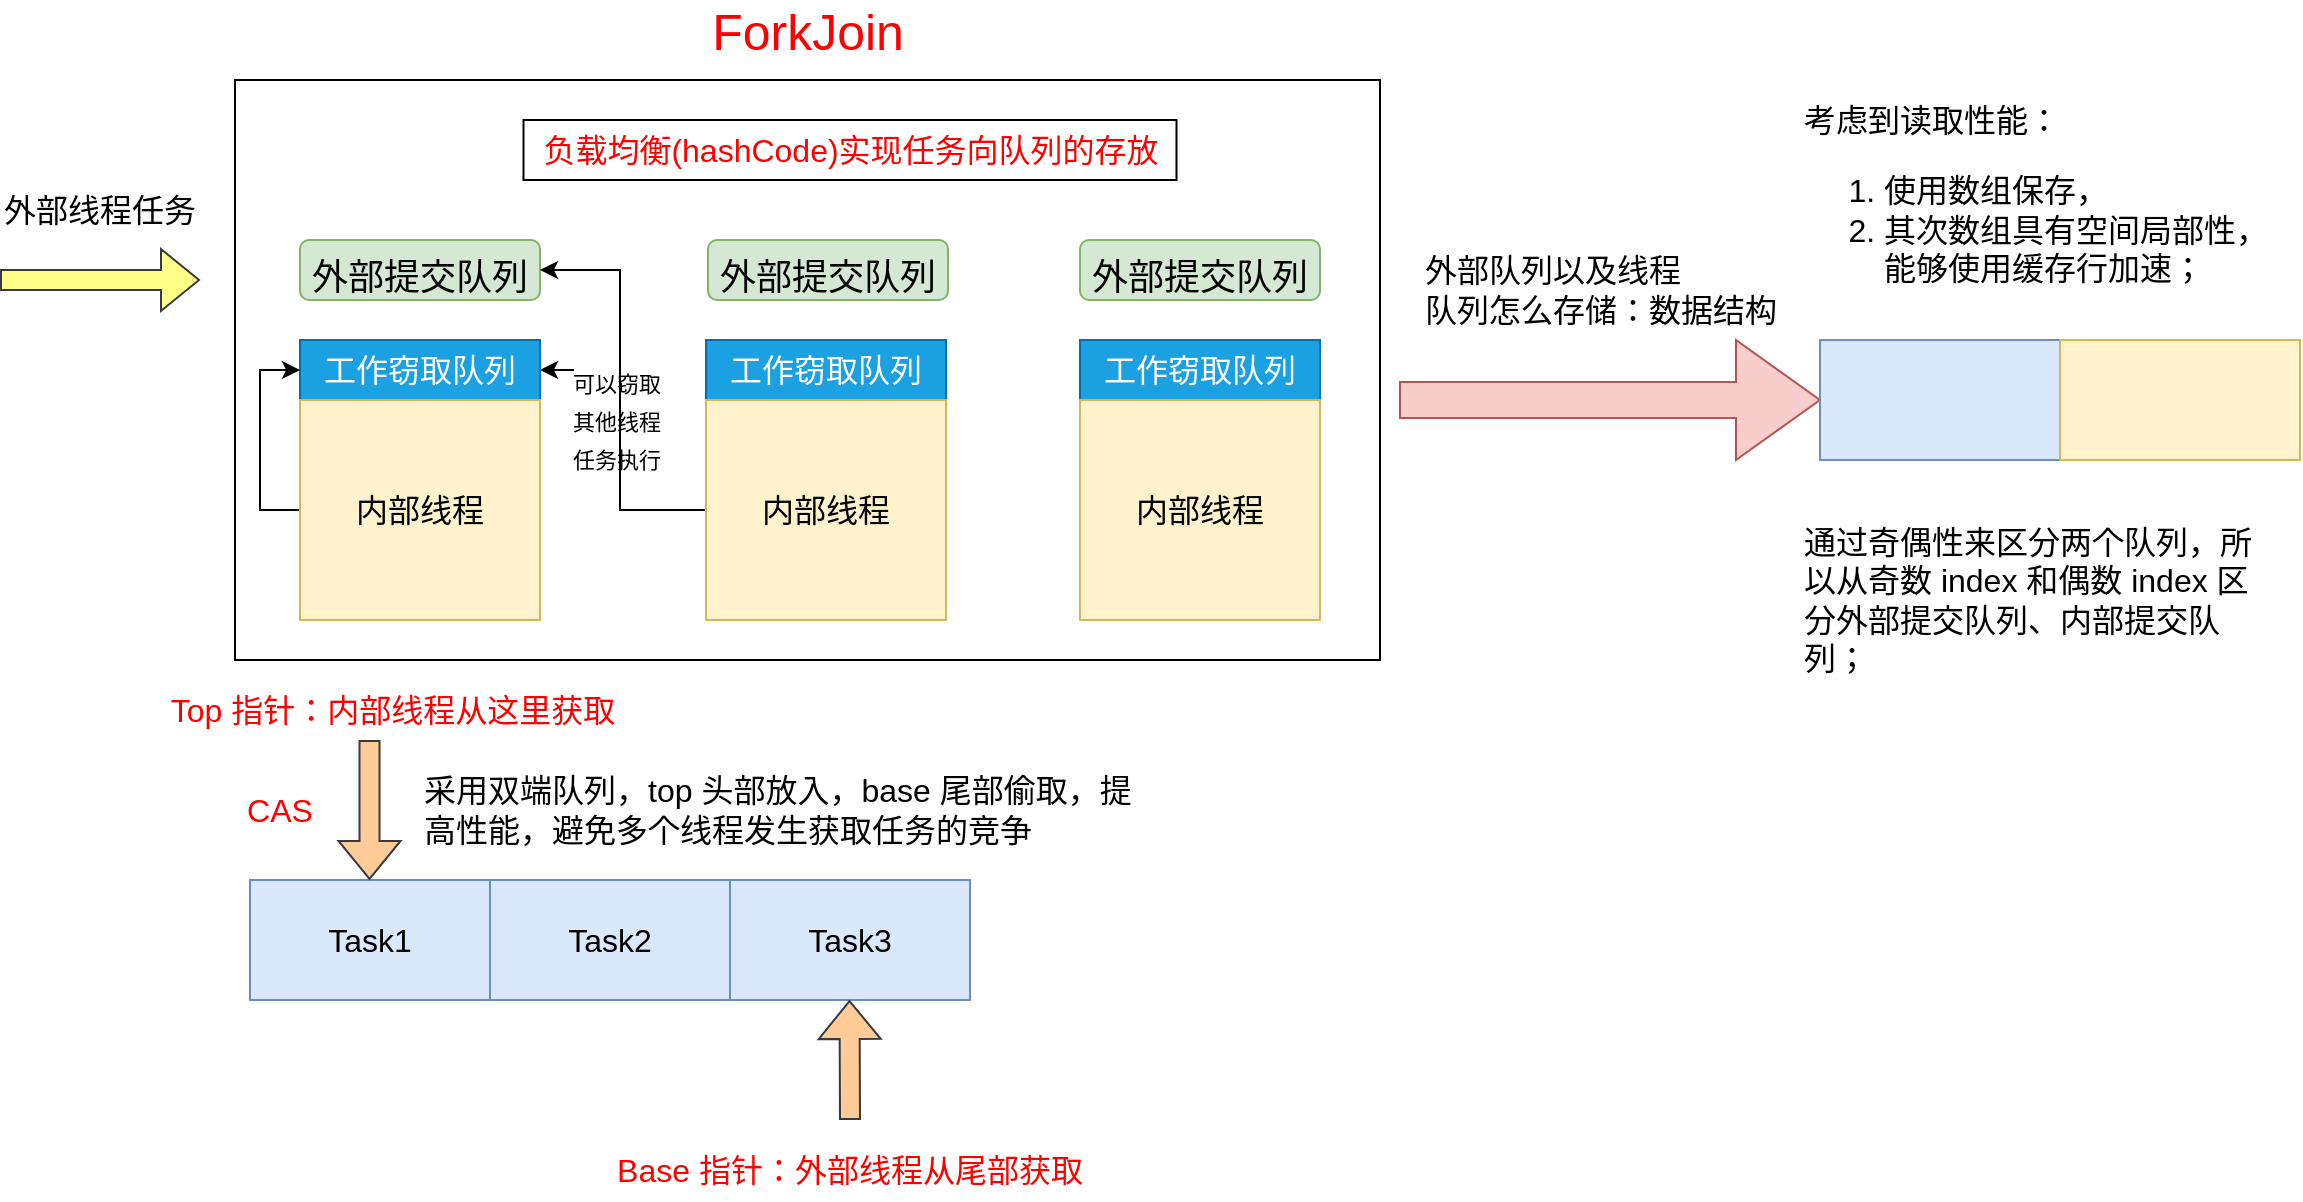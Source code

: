 <mxfile version="20.8.8" type="github">
  <diagram name="第 1 页" id="Bo4sXE9dyVkVFhJZGGRL">
    <mxGraphModel dx="637" dy="1577" grid="1" gridSize="10" guides="1" tooltips="1" connect="1" arrows="1" fold="1" page="1" pageScale="1" pageWidth="827" pageHeight="1169" math="0" shadow="0">
      <root>
        <mxCell id="0" />
        <mxCell id="1" parent="0" />
        <mxCell id="QnnA91DxhKW6ZJpCzhPi-42" value="" style="group" vertex="1" connectable="0" parent="1">
          <mxGeometry y="-40" width="690" height="600" as="geometry" />
        </mxCell>
        <mxCell id="QnnA91DxhKW6ZJpCzhPi-37" value="Base 指针：外部线程从尾部获取" style="text;html=1;strokeColor=none;fillColor=none;align=center;verticalAlign=middle;whiteSpace=wrap;rounded=0;fontSize=16;fontColor=#FF0000;container=0;" vertex="1" parent="QnnA91DxhKW6ZJpCzhPi-42">
          <mxGeometry x="300" y="570" width="250" height="30" as="geometry" />
        </mxCell>
        <mxCell id="QnnA91DxhKW6ZJpCzhPi-20" value="" style="shape=flexArrow;endArrow=classic;html=1;rounded=0;fontSize=16;fontColor=#000000;fillColor=#ffff88;strokeColor=#36393d;" edge="1" parent="QnnA91DxhKW6ZJpCzhPi-42">
          <mxGeometry width="50" height="50" relative="1" as="geometry">
            <mxPoint y="140" as="sourcePoint" />
            <mxPoint x="100" y="140" as="targetPoint" />
          </mxGeometry>
        </mxCell>
        <mxCell id="QnnA91DxhKW6ZJpCzhPi-21" value="外部线程任务" style="text;html=1;strokeColor=none;fillColor=none;align=center;verticalAlign=middle;whiteSpace=wrap;rounded=0;fontSize=16;fontColor=#000000;container=0;" vertex="1" parent="QnnA91DxhKW6ZJpCzhPi-42">
          <mxGeometry y="90" width="100" height="30" as="geometry" />
        </mxCell>
        <mxCell id="QnnA91DxhKW6ZJpCzhPi-1" value="&lt;font style=&quot;font-size: 25px;&quot; color=&quot;#ff0000&quot;&gt;ForkJoin&lt;/font&gt;" style="text;html=1;strokeColor=none;fillColor=none;align=center;verticalAlign=middle;whiteSpace=wrap;rounded=0;container=0;" vertex="1" parent="QnnA91DxhKW6ZJpCzhPi-42">
          <mxGeometry x="348.75" width="110" height="30" as="geometry" />
        </mxCell>
        <mxCell id="QnnA91DxhKW6ZJpCzhPi-2" value="" style="rounded=0;whiteSpace=wrap;html=1;fontSize=25;fontColor=#FF0000;container=0;" vertex="1" parent="QnnA91DxhKW6ZJpCzhPi-42">
          <mxGeometry x="117.5" y="40" width="572.5" height="290" as="geometry" />
        </mxCell>
        <mxCell id="QnnA91DxhKW6ZJpCzhPi-3" value="&lt;font style=&quot;font-size: 18px;&quot;&gt;外部提交队列&lt;/font&gt;" style="rounded=1;whiteSpace=wrap;html=1;fontSize=25;fillColor=#d5e8d4;strokeColor=#82b366;container=0;" vertex="1" parent="QnnA91DxhKW6ZJpCzhPi-42">
          <mxGeometry x="150" y="120" width="120" height="30" as="geometry" />
        </mxCell>
        <mxCell id="QnnA91DxhKW6ZJpCzhPi-6" value="&lt;font style=&quot;font-size: 18px;&quot;&gt;外部提交队列&lt;/font&gt;" style="rounded=1;whiteSpace=wrap;html=1;fontSize=25;fillColor=#d5e8d4;strokeColor=#82b366;container=0;" vertex="1" parent="QnnA91DxhKW6ZJpCzhPi-42">
          <mxGeometry x="354" y="120" width="120" height="30" as="geometry" />
        </mxCell>
        <mxCell id="QnnA91DxhKW6ZJpCzhPi-7" value="&lt;font style=&quot;font-size: 18px;&quot;&gt;外部提交队列&lt;/font&gt;" style="rounded=1;whiteSpace=wrap;html=1;fontSize=25;fillColor=#d5e8d4;strokeColor=#82b366;container=0;" vertex="1" parent="QnnA91DxhKW6ZJpCzhPi-42">
          <mxGeometry x="540" y="120" width="120" height="30" as="geometry" />
        </mxCell>
        <mxCell id="QnnA91DxhKW6ZJpCzhPi-24" style="edgeStyle=orthogonalEdgeStyle;rounded=0;orthogonalLoop=1;jettySize=auto;html=1;entryX=1;entryY=0.5;entryDx=0;entryDy=0;fontSize=16;fontColor=#000000;" edge="1" parent="QnnA91DxhKW6ZJpCzhPi-42" target="QnnA91DxhKW6ZJpCzhPi-9">
          <mxGeometry relative="1" as="geometry">
            <mxPoint x="360" y="255" as="sourcePoint" />
            <Array as="points">
              <mxPoint x="310" y="255" />
              <mxPoint x="310" y="185" />
            </Array>
          </mxGeometry>
        </mxCell>
        <mxCell id="QnnA91DxhKW6ZJpCzhPi-31" value="&lt;font style=&quot;font-size: 11px;&quot;&gt;可以窃取&lt;br&gt;其他线程&lt;br&gt;任务执行&lt;br&gt;&lt;/font&gt;" style="edgeLabel;html=1;align=center;verticalAlign=middle;resizable=0;points=[];fontSize=16;fontColor=#000000;container=0;" vertex="1" connectable="0" parent="QnnA91DxhKW6ZJpCzhPi-24">
          <mxGeometry x="0.202" y="2" relative="1" as="geometry">
            <mxPoint as="offset" />
          </mxGeometry>
        </mxCell>
        <mxCell id="QnnA91DxhKW6ZJpCzhPi-25" value="Task1" style="rounded=0;whiteSpace=wrap;html=1;fontSize=16;fillColor=#dae8fc;strokeColor=#6c8ebf;container=0;" vertex="1" parent="QnnA91DxhKW6ZJpCzhPi-42">
          <mxGeometry x="125" y="440" width="120" height="60" as="geometry" />
        </mxCell>
        <mxCell id="QnnA91DxhKW6ZJpCzhPi-26" value="Task2" style="rounded=0;whiteSpace=wrap;html=1;fontSize=16;fillColor=#dae8fc;strokeColor=#6c8ebf;container=0;" vertex="1" parent="QnnA91DxhKW6ZJpCzhPi-42">
          <mxGeometry x="245" y="440" width="120" height="60" as="geometry" />
        </mxCell>
        <mxCell id="QnnA91DxhKW6ZJpCzhPi-27" value="Task3" style="rounded=0;whiteSpace=wrap;html=1;fontSize=16;fillColor=#dae8fc;strokeColor=#6c8ebf;container=0;" vertex="1" parent="QnnA91DxhKW6ZJpCzhPi-42">
          <mxGeometry x="365" y="440" width="120" height="60" as="geometry" />
        </mxCell>
        <mxCell id="QnnA91DxhKW6ZJpCzhPi-28" value="" style="shape=flexArrow;endArrow=classic;html=1;rounded=0;fontSize=16;fontColor=#000000;fillColor=#ffcc99;strokeColor=#36393d;" edge="1" parent="QnnA91DxhKW6ZJpCzhPi-42">
          <mxGeometry width="50" height="50" relative="1" as="geometry">
            <mxPoint x="184.76" y="370" as="sourcePoint" />
            <mxPoint x="184.76" y="440" as="targetPoint" />
          </mxGeometry>
        </mxCell>
        <mxCell id="QnnA91DxhKW6ZJpCzhPi-29" value="" style="shape=flexArrow;endArrow=classic;html=1;rounded=0;fontSize=16;fontColor=#000000;fillColor=#ffcc99;strokeColor=#36393d;" edge="1" parent="QnnA91DxhKW6ZJpCzhPi-42">
          <mxGeometry width="50" height="50" relative="1" as="geometry">
            <mxPoint x="425" y="560" as="sourcePoint" />
            <mxPoint x="424.76" y="500" as="targetPoint" />
          </mxGeometry>
        </mxCell>
        <mxCell id="QnnA91DxhKW6ZJpCzhPi-30" value="采用双端队列，top 头部放入，base 尾部偷取，提高性能，避免多个线程发生获取任务的竞争" style="text;html=1;strokeColor=none;fillColor=none;align=left;verticalAlign=middle;whiteSpace=wrap;rounded=0;fontSize=16;fontColor=#000000;container=0;" vertex="1" parent="QnnA91DxhKW6ZJpCzhPi-42">
          <mxGeometry x="210" y="390" width="370" height="30" as="geometry" />
        </mxCell>
        <mxCell id="QnnA91DxhKW6ZJpCzhPi-35" value="&lt;font style=&quot;font-size: 16px;&quot; color=&quot;#ff0000&quot;&gt;CAS&lt;/font&gt;" style="text;html=1;strokeColor=none;fillColor=none;align=center;verticalAlign=middle;whiteSpace=wrap;rounded=0;fontSize=11;fontColor=#000000;container=0;" vertex="1" parent="QnnA91DxhKW6ZJpCzhPi-42">
          <mxGeometry x="120" y="390" width="40" height="30" as="geometry" />
        </mxCell>
        <mxCell id="QnnA91DxhKW6ZJpCzhPi-36" value="Top 指针：内部线程从这里获取" style="text;html=1;strokeColor=none;fillColor=none;align=center;verticalAlign=middle;whiteSpace=wrap;rounded=0;fontSize=16;fontColor=#FF0000;container=0;" vertex="1" parent="QnnA91DxhKW6ZJpCzhPi-42">
          <mxGeometry x="80" y="340" width="232.5" height="30" as="geometry" />
        </mxCell>
        <mxCell id="QnnA91DxhKW6ZJpCzhPi-9" value="&lt;font style=&quot;font-size: 16px;&quot;&gt;工作窃取队列&lt;/font&gt;" style="rounded=0;whiteSpace=wrap;html=1;fontSize=18;fontColor=#ffffff;fillColor=#1ba1e2;strokeColor=#006EAF;container=0;" vertex="1" parent="QnnA91DxhKW6ZJpCzhPi-42">
          <mxGeometry x="150" y="170" width="120" height="30" as="geometry" />
        </mxCell>
        <mxCell id="QnnA91DxhKW6ZJpCzhPi-23" style="edgeStyle=orthogonalEdgeStyle;rounded=0;orthogonalLoop=1;jettySize=auto;html=1;exitX=0;exitY=0.5;exitDx=0;exitDy=0;entryX=0;entryY=0.5;entryDx=0;entryDy=0;fontSize=16;fontColor=#000000;" edge="1" parent="QnnA91DxhKW6ZJpCzhPi-42" source="QnnA91DxhKW6ZJpCzhPi-10" target="QnnA91DxhKW6ZJpCzhPi-9">
          <mxGeometry relative="1" as="geometry" />
        </mxCell>
        <mxCell id="QnnA91DxhKW6ZJpCzhPi-10" value="内部线程" style="rounded=0;whiteSpace=wrap;html=1;fontSize=16;fillColor=#fff2cc;strokeColor=#d6b656;container=0;" vertex="1" parent="QnnA91DxhKW6ZJpCzhPi-42">
          <mxGeometry x="150" y="200" width="120" height="110" as="geometry" />
        </mxCell>
        <mxCell id="QnnA91DxhKW6ZJpCzhPi-14" value="&lt;font style=&quot;font-size: 16px;&quot;&gt;工作窃取队列&lt;/font&gt;" style="rounded=0;whiteSpace=wrap;html=1;fontSize=18;fontColor=#ffffff;fillColor=#1ba1e2;strokeColor=#006EAF;container=0;" vertex="1" parent="QnnA91DxhKW6ZJpCzhPi-42">
          <mxGeometry x="353" y="170" width="120" height="30" as="geometry" />
        </mxCell>
        <mxCell id="QnnA91DxhKW6ZJpCzhPi-41" style="edgeStyle=orthogonalEdgeStyle;rounded=0;orthogonalLoop=1;jettySize=auto;html=1;entryX=1;entryY=0.5;entryDx=0;entryDy=0;fontSize=16;fontColor=#FF0000;" edge="1" parent="QnnA91DxhKW6ZJpCzhPi-42" source="QnnA91DxhKW6ZJpCzhPi-15" target="QnnA91DxhKW6ZJpCzhPi-3">
          <mxGeometry relative="1" as="geometry">
            <Array as="points">
              <mxPoint x="310" y="255" />
              <mxPoint x="310" y="135" />
            </Array>
          </mxGeometry>
        </mxCell>
        <mxCell id="QnnA91DxhKW6ZJpCzhPi-15" value="内部线程" style="rounded=0;whiteSpace=wrap;html=1;fontSize=16;fillColor=#fff2cc;strokeColor=#d6b656;container=0;" vertex="1" parent="QnnA91DxhKW6ZJpCzhPi-42">
          <mxGeometry x="353" y="200" width="120" height="110" as="geometry" />
        </mxCell>
        <mxCell id="QnnA91DxhKW6ZJpCzhPi-17" value="&lt;font style=&quot;font-size: 16px;&quot;&gt;工作窃取队列&lt;/font&gt;" style="rounded=0;whiteSpace=wrap;html=1;fontSize=18;fontColor=#ffffff;fillColor=#1ba1e2;strokeColor=#006EAF;container=0;" vertex="1" parent="QnnA91DxhKW6ZJpCzhPi-42">
          <mxGeometry x="540" y="170" width="120" height="30" as="geometry" />
        </mxCell>
        <mxCell id="QnnA91DxhKW6ZJpCzhPi-18" value="内部线程" style="rounded=0;whiteSpace=wrap;html=1;fontSize=16;fillColor=#fff2cc;strokeColor=#d6b656;container=0;" vertex="1" parent="QnnA91DxhKW6ZJpCzhPi-42">
          <mxGeometry x="540" y="200" width="120" height="110" as="geometry" />
        </mxCell>
        <mxCell id="QnnA91DxhKW6ZJpCzhPi-39" value="负载均衡(hashCode)实现任务向队列的存放" style="rounded=0;whiteSpace=wrap;html=1;fontSize=16;fontColor=#FF0000;" vertex="1" parent="QnnA91DxhKW6ZJpCzhPi-42">
          <mxGeometry x="261.75" y="60" width="326.5" height="30" as="geometry" />
        </mxCell>
        <mxCell id="QnnA91DxhKW6ZJpCzhPi-43" value="" style="shape=singleArrow;whiteSpace=wrap;html=1;fontSize=16;fillColor=#f8cecc;strokeColor=#b85450;" vertex="1" parent="1">
          <mxGeometry x="700" y="130" width="210" height="60" as="geometry" />
        </mxCell>
        <mxCell id="QnnA91DxhKW6ZJpCzhPi-44" value="&lt;div style=&quot;text-align: left;&quot;&gt;&lt;span style=&quot;color: rgb(0, 0, 0); background-color: initial;&quot;&gt;外部队列以及线程&lt;/span&gt;&lt;/div&gt;&lt;font color=&quot;#000000&quot;&gt;队列怎么存储：数据结构&lt;/font&gt;" style="text;html=1;align=center;verticalAlign=middle;resizable=0;points=[];autosize=1;strokeColor=none;fillColor=none;fontSize=16;fontColor=#FF0000;" vertex="1" parent="1">
          <mxGeometry x="700" y="80" width="200" height="50" as="geometry" />
        </mxCell>
        <mxCell id="QnnA91DxhKW6ZJpCzhPi-47" value="" style="rounded=0;whiteSpace=wrap;html=1;strokeColor=#6c8ebf;fontSize=16;fillColor=#dae8fc;" vertex="1" parent="1">
          <mxGeometry x="910" y="130" width="120" height="60" as="geometry" />
        </mxCell>
        <mxCell id="QnnA91DxhKW6ZJpCzhPi-49" value="考虑到读取性能：&lt;br&gt;&lt;ol&gt;&lt;li&gt;使用数组保存，&lt;/li&gt;&lt;li&gt;其次数组具有空间局部性，能够使用缓存行加速；&lt;/li&gt;&lt;/ol&gt;" style="text;html=1;strokeColor=none;fillColor=none;align=left;verticalAlign=middle;whiteSpace=wrap;rounded=0;fontSize=16;fontColor=#000000;" vertex="1" parent="1">
          <mxGeometry x="900" y="10" width="240" height="110" as="geometry" />
        </mxCell>
        <mxCell id="QnnA91DxhKW6ZJpCzhPi-50" value="通过奇偶性来区分两个队列，所以从奇数 index 和偶数 index 区分外部提交队列、内部提交队列；" style="text;html=1;strokeColor=none;fillColor=none;align=left;verticalAlign=middle;whiteSpace=wrap;rounded=0;fontSize=16;fontColor=#000000;" vertex="1" parent="1">
          <mxGeometry x="900" y="205" width="240" height="110" as="geometry" />
        </mxCell>
        <mxCell id="QnnA91DxhKW6ZJpCzhPi-51" value="" style="rounded=0;whiteSpace=wrap;html=1;strokeColor=#d6b656;fontSize=16;fillColor=#fff2cc;" vertex="1" parent="1">
          <mxGeometry x="1030" y="130" width="120" height="60" as="geometry" />
        </mxCell>
      </root>
    </mxGraphModel>
  </diagram>
</mxfile>
